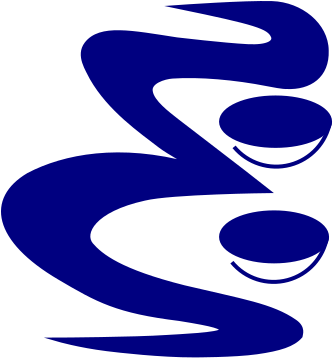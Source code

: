 <?xml version="1.0" encoding="UTF-8"?>
<dia:diagram xmlns:dia="http://www.lysator.liu.se/~alla/dia/">
  <dia:layer name="Background" visible="true" active="true">
    <dia:object type="Standard - Beziergon" version="0" id="O0">
      <dia:attribute name="obj_pos">
        <dia:point val="3.026,19.18"/>
      </dia:attribute>
      <dia:attribute name="obj_bb">
        <dia:rectangle val="0.181,2.25;16.568,20.07"/>
      </dia:attribute>
      <dia:attribute name="bez_points">
        <dia:point val="3.026,19.18"/>
        <dia:point val="3.026,19.18"/>
        <dia:point val="4.077,19.485"/>
        <dia:point val="5.475,19.659"/>
        <dia:point val="6.041,19.73"/>
        <dia:point val="8.196,19.977"/>
        <dia:point val="9.847,19.97"/>
        <dia:point val="9.847,19.97"/>
        <dia:point val="11.859,19.973"/>
        <dia:point val="12.97,19.815"/>
        <dia:point val="14.132,19.65"/>
        <dia:point val="14.79,19.439"/>
        <dia:point val="15.156,19.019"/>
        <dia:point val="15.166,18.919"/>
        <dia:point val="15.333,18.592"/>
        <dia:point val="14.882,18.277"/>
        <dia:point val="13.727,17.471"/>
        <dia:point val="12.234,17.251"/>
        <dia:point val="9.334,16.562"/>
        <dia:point val="6.128,15.756"/>
        <dia:point val="5.17,14.984"/>
        <dia:point val="4.691,14.425"/>
        <dia:point val="4.237,13.866"/>
        <dia:point val="4.776,12.703"/>
        <dia:point val="7.36,12.132"/>
        <dia:point val="8.668,11.814"/>
        <dia:point val="13.54,11.755"/>
        <dia:point val="13.54,11.755"/>
        <dia:point val="12.142,10.646"/>
        <dia:point val="9.518,8.659"/>
        <dia:point val="8.982,8.236"/>
        <dia:point val="8.511,7.866"/>
        <dia:point val="7.753,7.297"/>
        <dia:point val="7.672,6.789"/>
        <dia:point val="7.562,6.294"/>
        <dia:point val="8.341,6.056"/>
        <dia:point val="8.753,6.029"/>
        <dia:point val="10.081,5.937"/>
        <dia:point val="11.895,6.093"/>
        <dia:point val="13.507,6.413"/>
        <dia:point val="14.318,6.575"/>
        <dia:point val="14.46,6.551"/>
        <dia:point val="14.46,6.551"/>
        <dia:point val="15.614,6.606"/>
        <dia:point val="16.512,6.001"/>
        <dia:point val="16.466,4.728"/>
        <dia:point val="16.457,3.436"/>
        <dia:point val="15.166,2.4"/>
        <dia:point val="13.736,2.355"/>
        <dia:point val="12.39,2.313"/>
        <dia:point val="9.073,2.548"/>
        <dia:point val="9.073,2.548"/>
        <dia:point val="12.939,3.345"/>
        <dia:point val="13.571,3.548"/>
        <dia:point val="13.773,4.013"/>
        <dia:point val="13.892,4.288"/>
        <dia:point val="13.574,4.561"/>
        <dia:point val="12.509,4.508"/>
        <dia:point val="11.349,4.45"/>
        <dia:point val="8.973,4.169"/>
        <dia:point val="8.973,4.169"/>
        <dia:point val="6.71,3.821"/>
        <dia:point val="5.134,3.491"/>
        <dia:point val="4.447,4.389"/>
        <dia:point val="3.998,4.975"/>
        <dia:point val="4.511,5.69"/>
        <dia:point val="4.713,6.111"/>
        <dia:point val="5.611,7.678"/>
        <dia:point val="7.163,8.752"/>
        <dia:point val="8.148,9.51"/>
        <dia:point val="8.519,9.795"/>
        <dia:point val="9.651,10.426"/>
        <dia:point val="9.651,10.426"/>
        <dia:point val="6.133,9.464"/>
        <dia:point val="3.33,10.005"/>
        <dia:point val="1.552,10.939"/>
        <dia:point val="-0.491,12.148"/>
        <dia:point val="-0.141,14.189"/>
        <dia:point val="3.101,16.096"/>
        <dia:point val="5.015,17.223"/>
        <dia:point val="5.968,17.765"/>
        <dia:point val="9.103,18.149"/>
        <dia:point val="10.936,18.442"/>
        <dia:point val="11.209,18.561"/>
        <dia:point val="11.195,18.714"/>
        <dia:point val="11.175,18.928"/>
        <dia:point val="9.026,19.01"/>
        <dia:point val="8.435,19.05"/>
        <dia:point val="6.932,19.154"/>
        <dia:point val="3.046,19.18"/>
      </dia:attribute>
      <dia:attribute name="corner_types">
        <dia:enum val="-1231432576"/>
        <dia:enum val="0"/>
        <dia:enum val="0"/>
        <dia:enum val="0"/>
        <dia:enum val="0"/>
        <dia:enum val="0"/>
        <dia:enum val="0"/>
        <dia:enum val="0"/>
        <dia:enum val="0"/>
        <dia:enum val="0"/>
        <dia:enum val="0"/>
        <dia:enum val="0"/>
        <dia:enum val="0"/>
        <dia:enum val="0"/>
        <dia:enum val="0"/>
        <dia:enum val="0"/>
        <dia:enum val="0"/>
        <dia:enum val="0"/>
        <dia:enum val="0"/>
        <dia:enum val="2"/>
        <dia:enum val="0"/>
        <dia:enum val="0"/>
        <dia:enum val="0"/>
        <dia:enum val="0"/>
        <dia:enum val="0"/>
        <dia:enum val="0"/>
        <dia:enum val="0"/>
        <dia:enum val="0"/>
        <dia:enum val="0"/>
        <dia:enum val="0"/>
        <dia:enum val="0"/>
      </dia:attribute>
      <dia:attribute name="line_color">
        <dia:color val="#000080"/>
      </dia:attribute>
      <dia:attribute name="line_width">
        <dia:real val="0.2"/>
      </dia:attribute>
      <dia:attribute name="inner_color">
        <dia:color val="#000080"/>
      </dia:attribute>
      <dia:attribute name="show_background">
        <dia:boolean val="true"/>
      </dia:attribute>
    </dia:object>
    <dia:object type="Standard - Text" version="1" id="O1">
      <dia:attribute name="obj_pos">
        <dia:point val="25.033,12.644"/>
      </dia:attribute>
      <dia:attribute name="obj_bb">
        <dia:rectangle val="25.033,12.049;25.033,12.796"/>
      </dia:attribute>
      <dia:attribute name="text">
        <dia:composite type="text">
          <dia:attribute name="string">
            <dia:string>##</dia:string>
          </dia:attribute>
          <dia:attribute name="font">
            <dia:font family="sans" style="0" name="Helvetica"/>
          </dia:attribute>
          <dia:attribute name="height">
            <dia:real val="0.8"/>
          </dia:attribute>
          <dia:attribute name="pos">
            <dia:point val="25.033,12.644"/>
          </dia:attribute>
          <dia:attribute name="color">
            <dia:color val="#000000"/>
          </dia:attribute>
          <dia:attribute name="alignment">
            <dia:enum val="0"/>
          </dia:attribute>
        </dia:composite>
      </dia:attribute>
      <dia:attribute name="valign">
        <dia:enum val="3"/>
      </dia:attribute>
    </dia:object>
    <dia:object type="Flowchart - Ellipse" version="0" id="O2">
      <dia:attribute name="obj_pos">
        <dia:point val="11.183,7.074"/>
      </dia:attribute>
      <dia:attribute name="obj_bb">
        <dia:rectangle val="11.083,6.974;16.733,9.594"/>
      </dia:attribute>
      <dia:attribute name="elem_corner">
        <dia:point val="11.183,7.074"/>
      </dia:attribute>
      <dia:attribute name="elem_width">
        <dia:real val="5.45"/>
      </dia:attribute>
      <dia:attribute name="elem_height">
        <dia:real val="2.42"/>
      </dia:attribute>
      <dia:attribute name="border_width">
        <dia:real val="0.2"/>
      </dia:attribute>
      <dia:attribute name="border_color">
        <dia:color val="#000080"/>
      </dia:attribute>
      <dia:attribute name="inner_color">
        <dia:color val="#000080"/>
      </dia:attribute>
      <dia:attribute name="show_background">
        <dia:boolean val="true"/>
      </dia:attribute>
      <dia:attribute name="padding">
        <dia:real val="0.354"/>
      </dia:attribute>
      <dia:attribute name="text">
        <dia:composite type="text">
          <dia:attribute name="string">
            <dia:string>##</dia:string>
          </dia:attribute>
          <dia:attribute name="font">
            <dia:font family="sans" style="0" name="Helvetica"/>
          </dia:attribute>
          <dia:attribute name="height">
            <dia:real val="0.8"/>
          </dia:attribute>
          <dia:attribute name="pos">
            <dia:point val="13.908,8.479"/>
          </dia:attribute>
          <dia:attribute name="color">
            <dia:color val="#000080"/>
          </dia:attribute>
          <dia:attribute name="alignment">
            <dia:enum val="1"/>
          </dia:attribute>
        </dia:composite>
      </dia:attribute>
    </dia:object>
    <dia:object type="Standard - Arc" version="0" id="O3">
      <dia:attribute name="obj_pos">
        <dia:point val="11.833,9.544"/>
      </dia:attribute>
      <dia:attribute name="obj_bb">
        <dia:rectangle val="11.711,8.162;16.755,10.632"/>
      </dia:attribute>
      <dia:attribute name="conn_endpoints">
        <dia:point val="11.833,9.544"/>
        <dia:point val="16.633,8.284"/>
      </dia:attribute>
      <dia:attribute name="arc_color">
        <dia:color val="#000080"/>
      </dia:attribute>
      <dia:attribute name="curve_distance">
        <dia:real val="1.58"/>
      </dia:attribute>
      <dia:attribute name="line_width">
        <dia:real val="0.2"/>
      </dia:attribute>
      <dia:connections>
        <dia:connection handle="1" to="O2" connection="0"/>
      </dia:connections>
    </dia:object>
    <dia:object type="Standard - Ellipse" version="0" id="O4">
      <dia:attribute name="obj_pos">
        <dia:point val="11.183,12.819"/>
      </dia:attribute>
      <dia:attribute name="obj_bb">
        <dia:rectangle val="11.083,12.719;16.583,15.369"/>
      </dia:attribute>
      <dia:attribute name="elem_corner">
        <dia:point val="11.183,12.819"/>
      </dia:attribute>
      <dia:attribute name="elem_width">
        <dia:real val="5.3"/>
      </dia:attribute>
      <dia:attribute name="elem_height">
        <dia:real val="2.45"/>
      </dia:attribute>
      <dia:attribute name="border_width">
        <dia:real val="0.2"/>
      </dia:attribute>
      <dia:attribute name="border_color">
        <dia:color val="#000080"/>
      </dia:attribute>
      <dia:attribute name="inner_color">
        <dia:color val="#000080"/>
      </dia:attribute>
    </dia:object>
    <dia:object type="Standard - Arc" version="0" id="O5">
      <dia:attribute name="obj_pos">
        <dia:point val="11.725,15.311"/>
      </dia:attribute>
      <dia:attribute name="obj_bb">
        <dia:rectangle val="11.603,13.922;16.606,16.395"/>
      </dia:attribute>
      <dia:attribute name="conn_endpoints">
        <dia:point val="11.725,15.311"/>
        <dia:point val="16.483,14.044"/>
      </dia:attribute>
      <dia:attribute name="arc_color">
        <dia:color val="#000080"/>
      </dia:attribute>
      <dia:attribute name="curve_distance">
        <dia:real val="1.58"/>
      </dia:attribute>
      <dia:attribute name="line_width">
        <dia:real val="0.2"/>
      </dia:attribute>
      <dia:connections>
        <dia:connection handle="1" to="O4" connection="4"/>
      </dia:connections>
    </dia:object>
  </dia:layer>
</dia:diagram>
